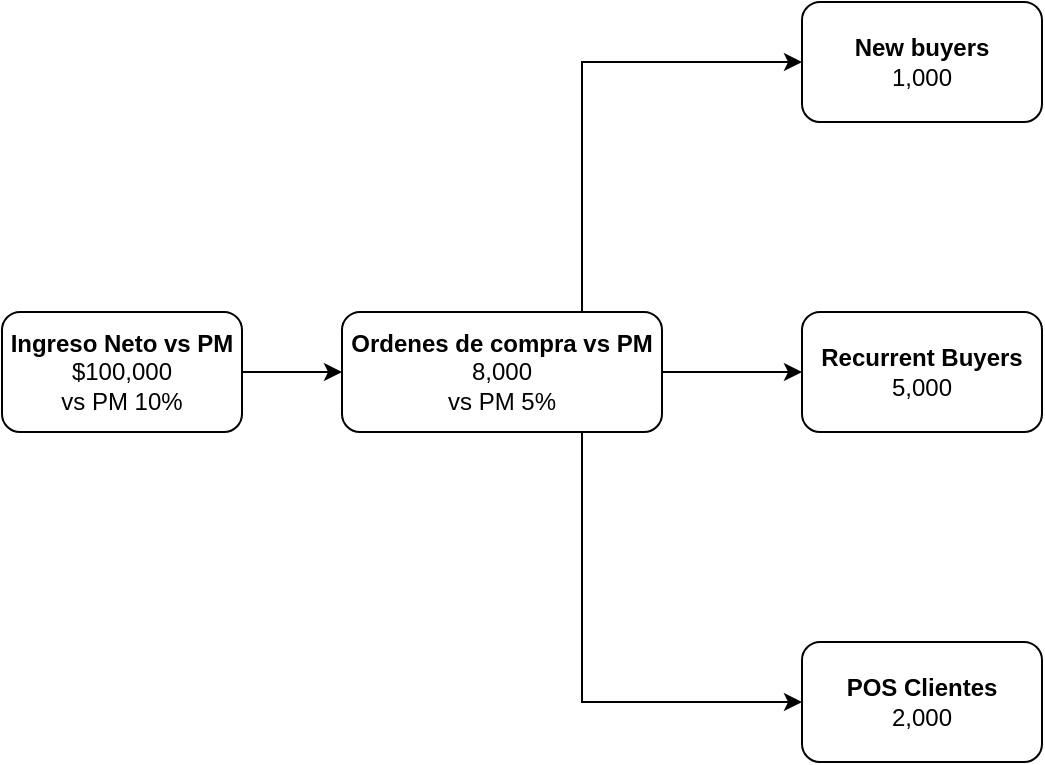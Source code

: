 <mxfile version="27.0.9">
  <diagram name="Page-1" id="PjmBxSnyQkSnfbC_tVtb">
    <mxGraphModel dx="1074" dy="506" grid="1" gridSize="10" guides="1" tooltips="1" connect="1" arrows="1" fold="1" page="1" pageScale="1" pageWidth="1100" pageHeight="850" math="0" shadow="0">
      <root>
        <mxCell id="0" />
        <mxCell id="1" parent="0" />
        <mxCell id="aTSqrQptcaVGD0hUVj6n-9" style="edgeStyle=orthogonalEdgeStyle;rounded=0;orthogonalLoop=1;jettySize=auto;html=1;exitX=1;exitY=0.5;exitDx=0;exitDy=0;" edge="1" parent="1" source="aTSqrQptcaVGD0hUVj6n-1" target="aTSqrQptcaVGD0hUVj6n-2">
          <mxGeometry relative="1" as="geometry" />
        </mxCell>
        <mxCell id="aTSqrQptcaVGD0hUVj6n-1" value="&lt;b&gt;Ingreso Neto vs PM&lt;/b&gt;&lt;br&gt;$100,000&lt;br&gt;vs PM 10%" style="rounded=1;whiteSpace=wrap;html=1;" vertex="1" parent="1">
          <mxGeometry x="120" y="395" width="120" height="60" as="geometry" />
        </mxCell>
        <mxCell id="aTSqrQptcaVGD0hUVj6n-10" style="edgeStyle=orthogonalEdgeStyle;rounded=0;orthogonalLoop=1;jettySize=auto;html=1;exitX=1;exitY=0.5;exitDx=0;exitDy=0;" edge="1" parent="1" source="aTSqrQptcaVGD0hUVj6n-2" target="aTSqrQptcaVGD0hUVj6n-4">
          <mxGeometry relative="1" as="geometry" />
        </mxCell>
        <mxCell id="aTSqrQptcaVGD0hUVj6n-11" style="edgeStyle=orthogonalEdgeStyle;rounded=0;orthogonalLoop=1;jettySize=auto;html=1;exitX=0.75;exitY=0;exitDx=0;exitDy=0;entryX=0;entryY=0.5;entryDx=0;entryDy=0;" edge="1" parent="1" source="aTSqrQptcaVGD0hUVj6n-2" target="aTSqrQptcaVGD0hUVj6n-3">
          <mxGeometry relative="1" as="geometry" />
        </mxCell>
        <mxCell id="aTSqrQptcaVGD0hUVj6n-12" style="edgeStyle=orthogonalEdgeStyle;rounded=0;orthogonalLoop=1;jettySize=auto;html=1;exitX=0.75;exitY=1;exitDx=0;exitDy=0;entryX=0;entryY=0.5;entryDx=0;entryDy=0;" edge="1" parent="1" source="aTSqrQptcaVGD0hUVj6n-2" target="aTSqrQptcaVGD0hUVj6n-5">
          <mxGeometry relative="1" as="geometry" />
        </mxCell>
        <mxCell id="aTSqrQptcaVGD0hUVj6n-2" value="&lt;b&gt;Ordenes de compra vs PM&lt;/b&gt;&lt;br&gt;8,000&lt;br&gt;vs PM 5%" style="rounded=1;whiteSpace=wrap;html=1;" vertex="1" parent="1">
          <mxGeometry x="290" y="395" width="160" height="60" as="geometry" />
        </mxCell>
        <mxCell id="aTSqrQptcaVGD0hUVj6n-3" value="&lt;b&gt;New buyers&lt;/b&gt;&lt;br&gt;1,000" style="rounded=1;whiteSpace=wrap;html=1;" vertex="1" parent="1">
          <mxGeometry x="520" y="240" width="120" height="60" as="geometry" />
        </mxCell>
        <mxCell id="aTSqrQptcaVGD0hUVj6n-4" value="&lt;b&gt;Recurrent Buyers&lt;br&gt;&lt;/b&gt;5,000" style="rounded=1;whiteSpace=wrap;html=1;" vertex="1" parent="1">
          <mxGeometry x="520" y="395" width="120" height="60" as="geometry" />
        </mxCell>
        <mxCell id="aTSqrQptcaVGD0hUVj6n-5" value="&lt;b&gt;POS Clientes&lt;br&gt;&lt;/b&gt;2,000" style="rounded=1;whiteSpace=wrap;html=1;" vertex="1" parent="1">
          <mxGeometry x="520" y="560" width="120" height="60" as="geometry" />
        </mxCell>
      </root>
    </mxGraphModel>
  </diagram>
</mxfile>
